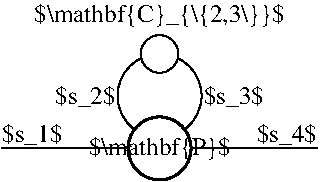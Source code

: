 #FIG 3.2
Landscape
Center
Metric
A4      
100.00
Single
-2
1200 2
5 1 0 1 0 7 50 0 -1 0.000 0 0 0 0 1350.000 975.000 1170 1215 1350 675 1530 1215
1 3 0 2 0 7 50 0 -1 0.000 1 0.0000 1350 1350 225 225 1350 1350 1575 1350
1 3 0 1 0 7 40 0 20 0.000 1 0.0000 1350 675 135 135 1350 675 1485 675
2 1 0 1 0 7 50 0 -1 0.000 0 1 -1 0 0 2
	 225 1350 1125 1350
2 1 0 1 0 7 50 0 -1 0.000 0 1 -1 0 0 2
	 1575 1350 2475 1350
4 1 0 50 0 0 12 0.0000 2 180 1005 1350 1395 $\\mathbf{P}$\001
4 0 0 50 0 0 12 0.0000 2 165 435 225 1305 $s_1$\001
4 2 0 50 0 0 12 0.0000 2 165 435 2475 1305 $s_4$\001
4 1 0 50 0 0 12 0.0000 2 180 1785 1350 450 $\\mathbf{C}_{\\{2,3\\}}$\001
4 2 0 50 0 0 12 0.0000 2 165 435 1035 1035 $s_2$\001
4 0 0 50 0 0 12 0.0000 2 165 435 1665 1035 $s_3$\001
